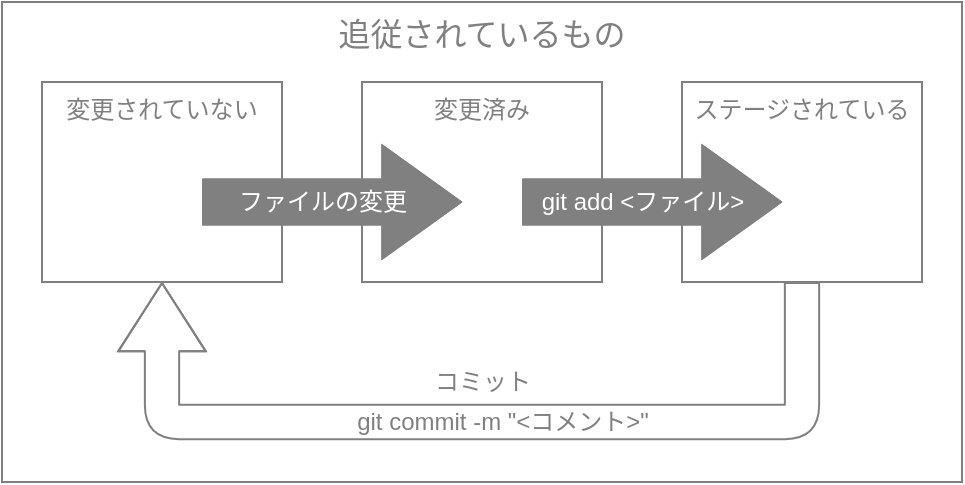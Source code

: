 <mxfile version="10.7.7" type="device"><diagram id="TIYANC1dOmg6NEVs48ty" name="ページ1"><mxGraphModel dx="797" dy="551" grid="1" gridSize="10" guides="1" tooltips="1" connect="1" arrows="1" fold="1" page="1" pageScale="1" pageWidth="827" pageHeight="1169" math="0" shadow="0"><root><mxCell id="0"/><mxCell id="1" parent="0"/><mxCell id="bDLE1junxUfdcvmD8ZNM-28" value="&lt;font style=&quot;font-size: 16px&quot;&gt;追従されているもの&lt;/font&gt;&lt;br&gt;" style="rounded=0;whiteSpace=wrap;html=1;labelBackgroundColor=none;fontColor=#808080;align=center;strokeColor=#808080;verticalAlign=top;" vertex="1" parent="1"><mxGeometry x="100" y="40" width="480" height="240" as="geometry"/></mxCell><mxCell id="bDLE1junxUfdcvmD8ZNM-1" value="変更済み&lt;br&gt;" style="rounded=0;whiteSpace=wrap;html=1;verticalAlign=top;strokeColor=#808080;fontColor=#808080;" vertex="1" parent="1"><mxGeometry x="280" y="80" width="120" height="100" as="geometry"/></mxCell><mxCell id="bDLE1junxUfdcvmD8ZNM-2" value="&lt;div style=&quot;text-align: justify&quot;&gt;&lt;span&gt;ステージされている&lt;/span&gt;&lt;/div&gt;" style="rounded=0;whiteSpace=wrap;html=1;verticalAlign=top;strokeColor=#808080;fontColor=#808080;" vertex="1" parent="1"><mxGeometry x="440" y="80" width="120" height="100" as="geometry"/></mxCell><mxCell id="bDLE1junxUfdcvmD8ZNM-3" value="変更されていない" style="rounded=0;whiteSpace=wrap;html=1;verticalAlign=top;strokeColor=#808080;fontColor=#808080;" vertex="1" parent="1"><mxGeometry x="120" y="80" width="120" height="100" as="geometry"/></mxCell><mxCell id="bDLE1junxUfdcvmD8ZNM-15" value="" style="group" vertex="1" connectable="0" parent="1"><mxGeometry x="420" y="130" as="geometry"/></mxCell><mxCell id="bDLE1junxUfdcvmD8ZNM-8" value="" style="shape=flexArrow;endArrow=classic;html=1;startWidth=65.833;endWidth=32.653;startSize=12.775;endSize=12.775;width=22.857;fillColor=#808080;strokeColor=#808080;" edge="1" parent="1"><mxGeometry width="50" height="50" relative="1" as="geometry"><mxPoint x="360" y="140" as="sourcePoint"/><mxPoint x="490" y="140" as="targetPoint"/><Array as="points"><mxPoint x="430" y="140"/></Array></mxGeometry></mxCell><mxCell id="bDLE1junxUfdcvmD8ZNM-9" value="&lt;font color=&quot;#ffffff&quot;&gt;git add &amp;lt;ファイル&amp;gt;&lt;/font&gt;" style="text;html=1;resizable=0;points=[];align=center;verticalAlign=middle;labelBackgroundColor=none;" vertex="1" connectable="0" parent="bDLE1junxUfdcvmD8ZNM-8"><mxGeometry x="-0.5" y="-1" relative="1" as="geometry"><mxPoint x="27.5" y="-1" as="offset"/></mxGeometry></mxCell><mxCell id="bDLE1junxUfdcvmD8ZNM-16" value="" style="shape=flexArrow;endArrow=classic;html=1;startWidth=65.833;endWidth=32.653;startSize=12.775;endSize=12.775;width=22.857;fillColor=#808080;labelBackgroundColor=#ffffff;strokeColor=#808080;" edge="1" parent="1"><mxGeometry width="50" height="50" relative="1" as="geometry"><mxPoint x="200" y="140" as="sourcePoint"/><mxPoint x="330" y="140" as="targetPoint"/><Array as="points"><mxPoint x="270" y="140"/></Array></mxGeometry></mxCell><mxCell id="bDLE1junxUfdcvmD8ZNM-17" value="&lt;font color=&quot;#ffffff&quot;&gt;ファイルの変更&lt;/font&gt;" style="text;html=1;resizable=0;points=[];align=center;verticalAlign=middle;labelBackgroundColor=none;" vertex="1" connectable="0" parent="bDLE1junxUfdcvmD8ZNM-16"><mxGeometry x="-0.5" y="-1" relative="1" as="geometry"><mxPoint x="27.5" y="-1" as="offset"/></mxGeometry></mxCell><mxCell id="bDLE1junxUfdcvmD8ZNM-20" value="" style="shape=flexArrow;endArrow=classic;html=1;startWidth=65.833;endWidth=25.633;startSize=12.775;endSize=11.057;width=17.143;fillColor=#ffffff;exitX=0.5;exitY=1;exitDx=0;exitDy=0;entryX=0.5;entryY=1;entryDx=0;entryDy=0;strokeColor=#808080;" edge="1" parent="1" source="bDLE1junxUfdcvmD8ZNM-2" target="bDLE1junxUfdcvmD8ZNM-3"><mxGeometry width="50" height="50" relative="1" as="geometry"><mxPoint x="670" y="200" as="sourcePoint"/><mxPoint x="210" y="210" as="targetPoint"/><Array as="points"><mxPoint x="500" y="250"/><mxPoint x="180" y="250"/></Array></mxGeometry></mxCell><mxCell id="bDLE1junxUfdcvmD8ZNM-21" value="git commit -m &quot;&amp;lt;コメント&amp;gt;&quot;" style="text;html=1;resizable=0;points=[];align=center;verticalAlign=middle;labelBackgroundColor=none;fontColor=#808080;" vertex="1" connectable="0" parent="bDLE1junxUfdcvmD8ZNM-20"><mxGeometry x="-0.5" y="-1" relative="1" as="geometry"><mxPoint x="-105.5" y="1" as="offset"/></mxGeometry></mxCell><mxCell id="bDLE1junxUfdcvmD8ZNM-26" value="&lt;span&gt;コミット&lt;/span&gt;" style="text;html=1;resizable=0;points=[];autosize=1;align=center;verticalAlign=top;spacingTop=-4;fontColor=#808080;" vertex="1" parent="1"><mxGeometry x="310" y="220" width="60" height="20" as="geometry"/></mxCell></root></mxGraphModel></diagram></mxfile>